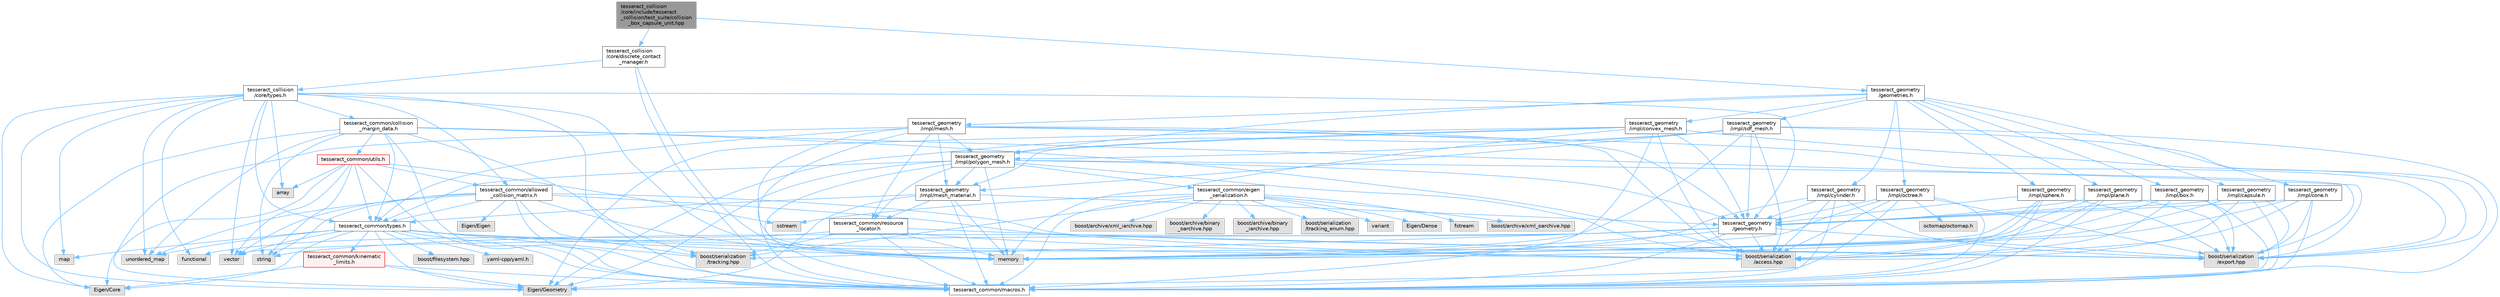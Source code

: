 digraph "tesseract_collision/core/include/tesseract_collision/test_suite/collision_box_capsule_unit.hpp"
{
 // LATEX_PDF_SIZE
  bgcolor="transparent";
  edge [fontname=Helvetica,fontsize=10,labelfontname=Helvetica,labelfontsize=10];
  node [fontname=Helvetica,fontsize=10,shape=box,height=0.2,width=0.4];
  Node1 [label="tesseract_collision\l/core/include/tesseract\l_collision/test_suite/collision\l_box_capsule_unit.hpp",height=0.2,width=0.4,color="gray40", fillcolor="grey60", style="filled", fontcolor="black",tooltip=" "];
  Node1 -> Node2 [color="steelblue1",style="solid"];
  Node2 [label="tesseract_collision\l/core/discrete_contact\l_manager.h",height=0.2,width=0.4,color="grey40", fillcolor="white", style="filled",URL="$db/d35/discrete__contact__manager_8h.html",tooltip="This is the discrete contact manager base class."];
  Node2 -> Node3 [color="steelblue1",style="solid"];
  Node3 [label="tesseract_common/macros.h",height=0.2,width=0.4,color="grey40", fillcolor="white", style="filled",URL="$de/d3c/macros_8h.html",tooltip="Common Tesseract Macros."];
  Node2 -> Node4 [color="steelblue1",style="solid"];
  Node4 [label="memory",height=0.2,width=0.4,color="grey60", fillcolor="#E0E0E0", style="filled",tooltip=" "];
  Node2 -> Node5 [color="steelblue1",style="solid"];
  Node5 [label="tesseract_collision\l/core/types.h",height=0.2,width=0.4,color="grey40", fillcolor="white", style="filled",URL="$d3/db3/tesseract__collision_2core_2include_2tesseract__collision_2core_2types_8h.html",tooltip="Tesseracts Collision Common Types."];
  Node5 -> Node3 [color="steelblue1",style="solid"];
  Node5 -> Node6 [color="steelblue1",style="solid"];
  Node6 [label="Eigen/Core",height=0.2,width=0.4,color="grey60", fillcolor="#E0E0E0", style="filled",tooltip=" "];
  Node5 -> Node7 [color="steelblue1",style="solid"];
  Node7 [label="Eigen/Geometry",height=0.2,width=0.4,color="grey60", fillcolor="#E0E0E0", style="filled",tooltip=" "];
  Node5 -> Node8 [color="steelblue1",style="solid"];
  Node8 [label="vector",height=0.2,width=0.4,color="grey60", fillcolor="#E0E0E0", style="filled",tooltip=" "];
  Node5 -> Node4 [color="steelblue1",style="solid"];
  Node5 -> Node9 [color="steelblue1",style="solid"];
  Node9 [label="map",height=0.2,width=0.4,color="grey60", fillcolor="#E0E0E0", style="filled",tooltip=" "];
  Node5 -> Node10 [color="steelblue1",style="solid"];
  Node10 [label="array",height=0.2,width=0.4,color="grey60", fillcolor="#E0E0E0", style="filled",tooltip=" "];
  Node5 -> Node11 [color="steelblue1",style="solid"];
  Node11 [label="unordered_map",height=0.2,width=0.4,color="grey60", fillcolor="#E0E0E0", style="filled",tooltip=" "];
  Node5 -> Node12 [color="steelblue1",style="solid"];
  Node12 [label="functional",height=0.2,width=0.4,color="grey60", fillcolor="#E0E0E0", style="filled",tooltip=" "];
  Node5 -> Node13 [color="steelblue1",style="solid"];
  Node13 [label="tesseract_geometry\l/geometry.h",height=0.2,width=0.4,color="grey40", fillcolor="white", style="filled",URL="$d0/da6/tesseract__geometry_2include_2tesseract__geometry_2geometry_8h.html",tooltip="Tesseract Geometries."];
  Node13 -> Node3 [color="steelblue1",style="solid"];
  Node13 -> Node14 [color="steelblue1",style="solid"];
  Node14 [label="boost/serialization\l/access.hpp",height=0.2,width=0.4,color="grey60", fillcolor="#E0E0E0", style="filled",tooltip=" "];
  Node13 -> Node15 [color="steelblue1",style="solid"];
  Node15 [label="boost/serialization\l/export.hpp",height=0.2,width=0.4,color="grey60", fillcolor="#E0E0E0", style="filled",tooltip=" "];
  Node13 -> Node4 [color="steelblue1",style="solid"];
  Node13 -> Node16 [color="steelblue1",style="solid"];
  Node16 [label="string",height=0.2,width=0.4,color="grey60", fillcolor="#E0E0E0", style="filled",tooltip=" "];
  Node13 -> Node8 [color="steelblue1",style="solid"];
  Node13 -> Node17 [color="steelblue1",style="solid"];
  Node17 [label="boost/serialization\l/tracking.hpp",height=0.2,width=0.4,color="grey60", fillcolor="#E0E0E0", style="filled",tooltip=" "];
  Node5 -> Node18 [color="steelblue1",style="solid"];
  Node18 [label="tesseract_common/types.h",height=0.2,width=0.4,color="grey40", fillcolor="white", style="filled",URL="$dd/ddb/tesseract__common_2include_2tesseract__common_2types_8h.html",tooltip="Common Tesseract Types."];
  Node18 -> Node3 [color="steelblue1",style="solid"];
  Node18 -> Node14 [color="steelblue1",style="solid"];
  Node18 -> Node6 [color="steelblue1",style="solid"];
  Node18 -> Node7 [color="steelblue1",style="solid"];
  Node18 -> Node8 [color="steelblue1",style="solid"];
  Node18 -> Node4 [color="steelblue1",style="solid"];
  Node18 -> Node9 [color="steelblue1",style="solid"];
  Node18 -> Node11 [color="steelblue1",style="solid"];
  Node18 -> Node19 [color="steelblue1",style="solid"];
  Node19 [label="boost/filesystem.hpp",height=0.2,width=0.4,color="grey60", fillcolor="#E0E0E0", style="filled",tooltip=" "];
  Node18 -> Node20 [color="steelblue1",style="solid"];
  Node20 [label="yaml-cpp/yaml.h",height=0.2,width=0.4,color="grey60", fillcolor="#E0E0E0", style="filled",tooltip=" "];
  Node18 -> Node21 [color="steelblue1",style="solid"];
  Node21 [label="tesseract_common/kinematic\l_limits.h",height=0.2,width=0.4,color="red", fillcolor="#FFF0F0", style="filled",URL="$d9/dc2/kinematic__limits_8h.html",tooltip="Common Tesseract Kinematic Limits and Related Utility Functions."];
  Node21 -> Node3 [color="steelblue1",style="solid"];
  Node21 -> Node6 [color="steelblue1",style="solid"];
  Node21 -> Node7 [color="steelblue1",style="solid"];
  Node18 -> Node15 [color="steelblue1",style="solid"];
  Node18 -> Node17 [color="steelblue1",style="solid"];
  Node5 -> Node23 [color="steelblue1",style="solid"];
  Node23 [label="tesseract_common/collision\l_margin_data.h",height=0.2,width=0.4,color="grey40", fillcolor="white", style="filled",URL="$d4/da8/collision__margin__data_8h.html",tooltip="This is used to store collision margin information."];
  Node23 -> Node3 [color="steelblue1",style="solid"];
  Node23 -> Node14 [color="steelblue1",style="solid"];
  Node23 -> Node6 [color="steelblue1",style="solid"];
  Node23 -> Node16 [color="steelblue1",style="solid"];
  Node23 -> Node11 [color="steelblue1",style="solid"];
  Node23 -> Node18 [color="steelblue1",style="solid"];
  Node23 -> Node24 [color="steelblue1",style="solid"];
  Node24 [label="tesseract_common/utils.h",height=0.2,width=0.4,color="red", fillcolor="#FFF0F0", style="filled",URL="$dc/d79/tesseract__common_2include_2tesseract__common_2utils_8h.html",tooltip="Common Tesseract Utility Functions."];
  Node24 -> Node3 [color="steelblue1",style="solid"];
  Node24 -> Node10 [color="steelblue1",style="solid"];
  Node24 -> Node8 [color="steelblue1",style="solid"];
  Node24 -> Node16 [color="steelblue1",style="solid"];
  Node24 -> Node25 [color="steelblue1",style="solid"];
  Node25 [label="sstream",height=0.2,width=0.4,color="grey60", fillcolor="#E0E0E0", style="filled",tooltip=" "];
  Node24 -> Node6 [color="steelblue1",style="solid"];
  Node24 -> Node31 [color="steelblue1",style="solid"];
  Node31 [label="tesseract_common/allowed\l_collision_matrix.h",height=0.2,width=0.4,color="grey40", fillcolor="white", style="filled",URL="$d2/d01/allowed__collision__matrix_8h.html",tooltip=" "];
  Node31 -> Node3 [color="steelblue1",style="solid"];
  Node31 -> Node14 [color="steelblue1",style="solid"];
  Node31 -> Node16 [color="steelblue1",style="solid"];
  Node31 -> Node8 [color="steelblue1",style="solid"];
  Node31 -> Node4 [color="steelblue1",style="solid"];
  Node31 -> Node32 [color="steelblue1",style="solid"];
  Node32 [label="Eigen/Eigen",height=0.2,width=0.4,color="grey60", fillcolor="#E0E0E0", style="filled",tooltip=" "];
  Node31 -> Node11 [color="steelblue1",style="solid"];
  Node31 -> Node18 [color="steelblue1",style="solid"];
  Node31 -> Node15 [color="steelblue1",style="solid"];
  Node31 -> Node17 [color="steelblue1",style="solid"];
  Node24 -> Node18 [color="steelblue1",style="solid"];
  Node23 -> Node15 [color="steelblue1",style="solid"];
  Node23 -> Node17 [color="steelblue1",style="solid"];
  Node5 -> Node31 [color="steelblue1",style="solid"];
  Node1 -> Node33 [color="steelblue1",style="solid"];
  Node33 [label="tesseract_geometry\l/geometries.h",height=0.2,width=0.4,color="grey40", fillcolor="white", style="filled",URL="$d4/ddb/geometries_8h.html",tooltip="Tesseract Geometries."];
  Node33 -> Node34 [color="steelblue1",style="solid"];
  Node34 [label="tesseract_geometry\l/impl/box.h",height=0.2,width=0.4,color="grey40", fillcolor="white", style="filled",URL="$df/d9e/tesseract__geometry_2include_2tesseract__geometry_2impl_2box_8h.html",tooltip="Tesseract Box Geometry."];
  Node34 -> Node3 [color="steelblue1",style="solid"];
  Node34 -> Node14 [color="steelblue1",style="solid"];
  Node34 -> Node15 [color="steelblue1",style="solid"];
  Node34 -> Node4 [color="steelblue1",style="solid"];
  Node34 -> Node13 [color="steelblue1",style="solid"];
  Node33 -> Node35 [color="steelblue1",style="solid"];
  Node35 [label="tesseract_geometry\l/impl/capsule.h",height=0.2,width=0.4,color="grey40", fillcolor="white", style="filled",URL="$d8/d2b/tesseract__geometry_2include_2tesseract__geometry_2impl_2capsule_8h.html",tooltip="Tesseract Capsule Geometry."];
  Node35 -> Node3 [color="steelblue1",style="solid"];
  Node35 -> Node14 [color="steelblue1",style="solid"];
  Node35 -> Node15 [color="steelblue1",style="solid"];
  Node35 -> Node4 [color="steelblue1",style="solid"];
  Node35 -> Node13 [color="steelblue1",style="solid"];
  Node33 -> Node36 [color="steelblue1",style="solid"];
  Node36 [label="tesseract_geometry\l/impl/cone.h",height=0.2,width=0.4,color="grey40", fillcolor="white", style="filled",URL="$dc/df2/tesseract__geometry_2include_2tesseract__geometry_2impl_2cone_8h.html",tooltip="Tesseract Cone Geometry."];
  Node36 -> Node3 [color="steelblue1",style="solid"];
  Node36 -> Node14 [color="steelblue1",style="solid"];
  Node36 -> Node15 [color="steelblue1",style="solid"];
  Node36 -> Node4 [color="steelblue1",style="solid"];
  Node36 -> Node13 [color="steelblue1",style="solid"];
  Node33 -> Node37 [color="steelblue1",style="solid"];
  Node37 [label="tesseract_geometry\l/impl/convex_mesh.h",height=0.2,width=0.4,color="grey40", fillcolor="white", style="filled",URL="$de/dd2/tesseract__geometry_2include_2tesseract__geometry_2impl_2convex__mesh_8h.html",tooltip="Tesseract Convex Mesh Geometry."];
  Node37 -> Node3 [color="steelblue1",style="solid"];
  Node37 -> Node14 [color="steelblue1",style="solid"];
  Node37 -> Node15 [color="steelblue1",style="solid"];
  Node37 -> Node7 [color="steelblue1",style="solid"];
  Node37 -> Node4 [color="steelblue1",style="solid"];
  Node37 -> Node13 [color="steelblue1",style="solid"];
  Node37 -> Node38 [color="steelblue1",style="solid"];
  Node38 [label="tesseract_geometry\l/impl/mesh_material.h",height=0.2,width=0.4,color="grey40", fillcolor="white", style="filled",URL="$df/d8e/mesh__material_8h.html",tooltip="Tesseract Mesh Material read from a mesh file."];
  Node38 -> Node3 [color="steelblue1",style="solid"];
  Node38 -> Node39 [color="steelblue1",style="solid"];
  Node39 [label="tesseract_common/resource\l_locator.h",height=0.2,width=0.4,color="grey40", fillcolor="white", style="filled",URL="$d3/d95/resource__locator_8h.html",tooltip="Locate and retrieve resource data."];
  Node39 -> Node3 [color="steelblue1",style="solid"];
  Node39 -> Node14 [color="steelblue1",style="solid"];
  Node39 -> Node12 [color="steelblue1",style="solid"];
  Node39 -> Node4 [color="steelblue1",style="solid"];
  Node39 -> Node15 [color="steelblue1",style="solid"];
  Node39 -> Node17 [color="steelblue1",style="solid"];
  Node38 -> Node7 [color="steelblue1",style="solid"];
  Node38 -> Node4 [color="steelblue1",style="solid"];
  Node38 -> Node13 [color="steelblue1",style="solid"];
  Node38 -> Node18 [color="steelblue1",style="solid"];
  Node37 -> Node40 [color="steelblue1",style="solid"];
  Node40 [label="tesseract_geometry\l/impl/polygon_mesh.h",height=0.2,width=0.4,color="grey40", fillcolor="white", style="filled",URL="$d2/deb/polygon__mesh_8h.html",tooltip="Tesseract Polygon Mesh Geometry."];
  Node40 -> Node3 [color="steelblue1",style="solid"];
  Node40 -> Node14 [color="steelblue1",style="solid"];
  Node40 -> Node15 [color="steelblue1",style="solid"];
  Node40 -> Node7 [color="steelblue1",style="solid"];
  Node40 -> Node4 [color="steelblue1",style="solid"];
  Node40 -> Node41 [color="steelblue1",style="solid"];
  Node41 [label="tesseract_common/eigen\l_serialization.h",height=0.2,width=0.4,color="grey40", fillcolor="white", style="filled",URL="$d1/df1/eigen__serialization_8h.html",tooltip=" "];
  Node41 -> Node3 [color="steelblue1",style="solid"];
  Node41 -> Node42 [color="steelblue1",style="solid"];
  Node42 [label="variant",height=0.2,width=0.4,color="grey60", fillcolor="#E0E0E0", style="filled",tooltip=" "];
  Node41 -> Node43 [color="steelblue1",style="solid"];
  Node43 [label="Eigen/Dense",height=0.2,width=0.4,color="grey60", fillcolor="#E0E0E0", style="filled",tooltip=" "];
  Node41 -> Node44 [color="steelblue1",style="solid"];
  Node44 [label="fstream",height=0.2,width=0.4,color="grey60", fillcolor="#E0E0E0", style="filled",tooltip=" "];
  Node41 -> Node25 [color="steelblue1",style="solid"];
  Node41 -> Node45 [color="steelblue1",style="solid"];
  Node45 [label="boost/archive/xml_oarchive.hpp",height=0.2,width=0.4,color="grey60", fillcolor="#E0E0E0", style="filled",tooltip=" "];
  Node41 -> Node46 [color="steelblue1",style="solid"];
  Node46 [label="boost/archive/xml_iarchive.hpp",height=0.2,width=0.4,color="grey60", fillcolor="#E0E0E0", style="filled",tooltip=" "];
  Node41 -> Node47 [color="steelblue1",style="solid"];
  Node47 [label="boost/archive/binary\l_oarchive.hpp",height=0.2,width=0.4,color="grey60", fillcolor="#E0E0E0", style="filled",tooltip=" "];
  Node41 -> Node48 [color="steelblue1",style="solid"];
  Node48 [label="boost/archive/binary\l_iarchive.hpp",height=0.2,width=0.4,color="grey60", fillcolor="#E0E0E0", style="filled",tooltip=" "];
  Node41 -> Node17 [color="steelblue1",style="solid"];
  Node41 -> Node49 [color="steelblue1",style="solid"];
  Node49 [label="boost/serialization\l/tracking_enum.hpp",height=0.2,width=0.4,color="grey60", fillcolor="#E0E0E0", style="filled",tooltip=" "];
  Node40 -> Node18 [color="steelblue1",style="solid"];
  Node40 -> Node39 [color="steelblue1",style="solid"];
  Node40 -> Node13 [color="steelblue1",style="solid"];
  Node40 -> Node38 [color="steelblue1",style="solid"];
  Node33 -> Node50 [color="steelblue1",style="solid"];
  Node50 [label="tesseract_geometry\l/impl/cylinder.h",height=0.2,width=0.4,color="grey40", fillcolor="white", style="filled",URL="$d8/d3b/tesseract__geometry_2include_2tesseract__geometry_2impl_2cylinder_8h.html",tooltip="Tesseract Cylinder Geometry."];
  Node50 -> Node3 [color="steelblue1",style="solid"];
  Node50 -> Node14 [color="steelblue1",style="solid"];
  Node50 -> Node15 [color="steelblue1",style="solid"];
  Node50 -> Node4 [color="steelblue1",style="solid"];
  Node50 -> Node13 [color="steelblue1",style="solid"];
  Node33 -> Node51 [color="steelblue1",style="solid"];
  Node51 [label="tesseract_geometry\l/impl/mesh.h",height=0.2,width=0.4,color="grey40", fillcolor="white", style="filled",URL="$d5/d93/tesseract__geometry_2include_2tesseract__geometry_2impl_2mesh_8h.html",tooltip="Tesseract Mesh Geometry."];
  Node51 -> Node3 [color="steelblue1",style="solid"];
  Node51 -> Node39 [color="steelblue1",style="solid"];
  Node51 -> Node14 [color="steelblue1",style="solid"];
  Node51 -> Node15 [color="steelblue1",style="solid"];
  Node51 -> Node7 [color="steelblue1",style="solid"];
  Node51 -> Node4 [color="steelblue1",style="solid"];
  Node51 -> Node18 [color="steelblue1",style="solid"];
  Node51 -> Node13 [color="steelblue1",style="solid"];
  Node51 -> Node38 [color="steelblue1",style="solid"];
  Node51 -> Node40 [color="steelblue1",style="solid"];
  Node33 -> Node52 [color="steelblue1",style="solid"];
  Node52 [label="tesseract_geometry\l/impl/octree.h",height=0.2,width=0.4,color="grey40", fillcolor="white", style="filled",URL="$df/d5e/tesseract__geometry_2include_2tesseract__geometry_2impl_2octree_8h.html",tooltip="Tesseract Octree Geometry."];
  Node52 -> Node3 [color="steelblue1",style="solid"];
  Node52 -> Node14 [color="steelblue1",style="solid"];
  Node52 -> Node15 [color="steelblue1",style="solid"];
  Node52 -> Node7 [color="steelblue1",style="solid"];
  Node52 -> Node4 [color="steelblue1",style="solid"];
  Node52 -> Node53 [color="steelblue1",style="solid"];
  Node53 [label="octomap/octomap.h",height=0.2,width=0.4,color="grey60", fillcolor="#E0E0E0", style="filled",tooltip=" "];
  Node52 -> Node13 [color="steelblue1",style="solid"];
  Node33 -> Node54 [color="steelblue1",style="solid"];
  Node54 [label="tesseract_geometry\l/impl/plane.h",height=0.2,width=0.4,color="grey40", fillcolor="white", style="filled",URL="$db/d8b/plane_8h.html",tooltip="Tesseract Plane Geometry."];
  Node54 -> Node3 [color="steelblue1",style="solid"];
  Node54 -> Node14 [color="steelblue1",style="solid"];
  Node54 -> Node15 [color="steelblue1",style="solid"];
  Node54 -> Node4 [color="steelblue1",style="solid"];
  Node54 -> Node13 [color="steelblue1",style="solid"];
  Node33 -> Node40 [color="steelblue1",style="solid"];
  Node33 -> Node55 [color="steelblue1",style="solid"];
  Node55 [label="tesseract_geometry\l/impl/sdf_mesh.h",height=0.2,width=0.4,color="grey40", fillcolor="white", style="filled",URL="$d2/d17/tesseract__geometry_2include_2tesseract__geometry_2impl_2sdf__mesh_8h.html",tooltip="Tesseract SDF Mesh Geometry."];
  Node55 -> Node3 [color="steelblue1",style="solid"];
  Node55 -> Node14 [color="steelblue1",style="solid"];
  Node55 -> Node15 [color="steelblue1",style="solid"];
  Node55 -> Node7 [color="steelblue1",style="solid"];
  Node55 -> Node4 [color="steelblue1",style="solid"];
  Node55 -> Node13 [color="steelblue1",style="solid"];
  Node55 -> Node38 [color="steelblue1",style="solid"];
  Node55 -> Node40 [color="steelblue1",style="solid"];
  Node33 -> Node56 [color="steelblue1",style="solid"];
  Node56 [label="tesseract_geometry\l/impl/sphere.h",height=0.2,width=0.4,color="grey40", fillcolor="white", style="filled",URL="$d8/db6/tesseract__geometry_2include_2tesseract__geometry_2impl_2sphere_8h.html",tooltip="Tesseract Sphere Geometry."];
  Node56 -> Node3 [color="steelblue1",style="solid"];
  Node56 -> Node14 [color="steelblue1",style="solid"];
  Node56 -> Node15 [color="steelblue1",style="solid"];
  Node56 -> Node4 [color="steelblue1",style="solid"];
  Node56 -> Node13 [color="steelblue1",style="solid"];
}
